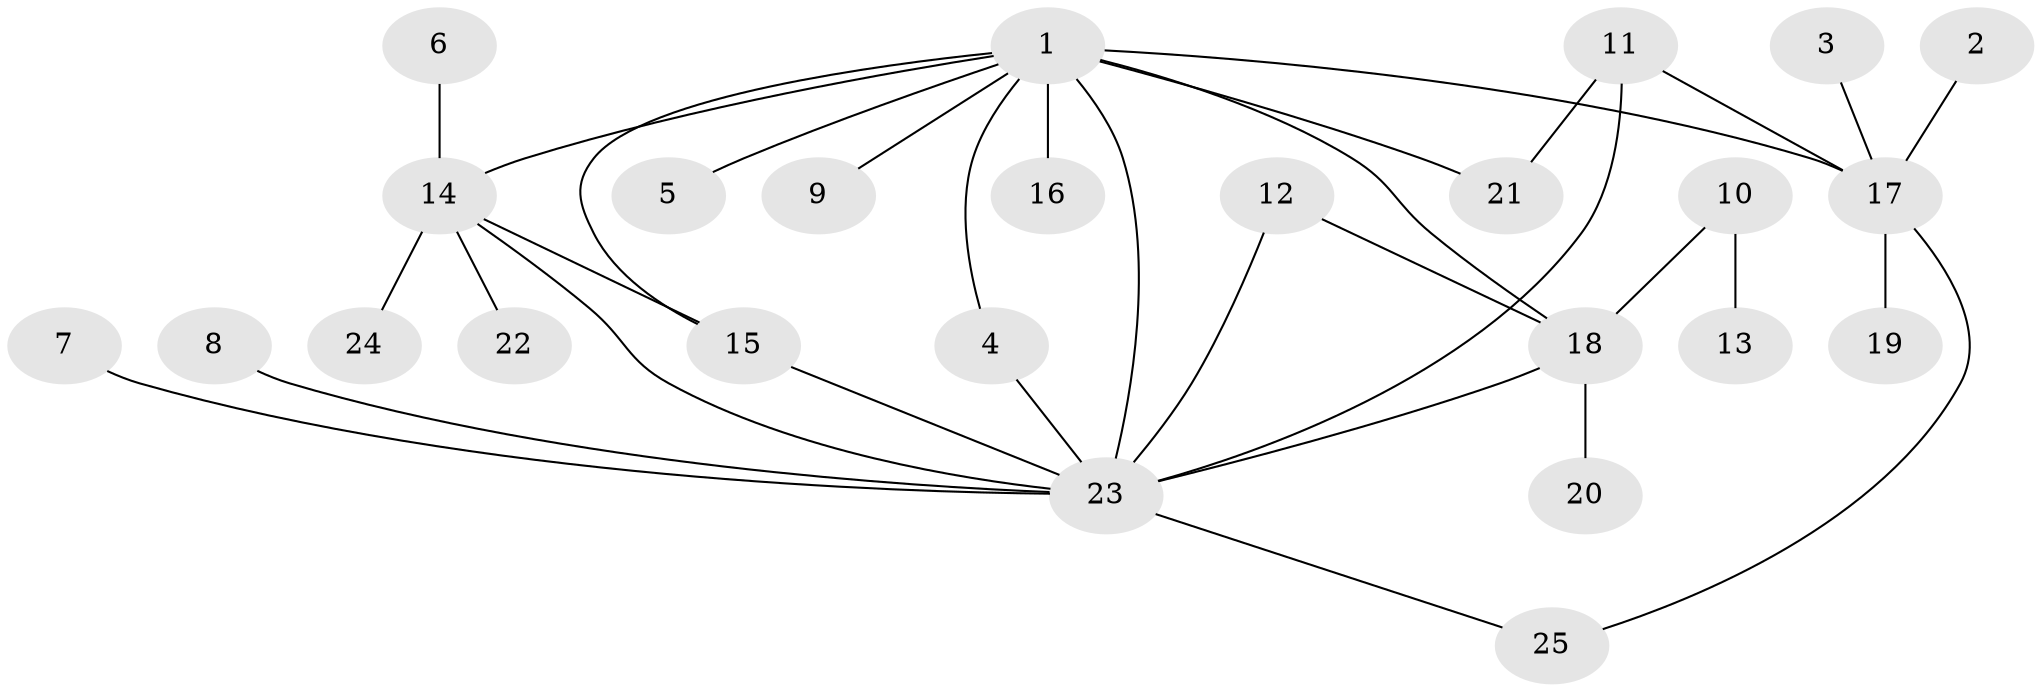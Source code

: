 // original degree distribution, {4: 0.04081632653061224, 7: 0.061224489795918366, 2: 0.16326530612244897, 12: 0.02040816326530612, 5: 0.02040816326530612, 10: 0.02040816326530612, 3: 0.10204081632653061, 6: 0.02040816326530612, 1: 0.5510204081632653}
// Generated by graph-tools (version 1.1) at 2025/26/03/09/25 03:26:44]
// undirected, 25 vertices, 33 edges
graph export_dot {
graph [start="1"]
  node [color=gray90,style=filled];
  1;
  2;
  3;
  4;
  5;
  6;
  7;
  8;
  9;
  10;
  11;
  12;
  13;
  14;
  15;
  16;
  17;
  18;
  19;
  20;
  21;
  22;
  23;
  24;
  25;
  1 -- 4 [weight=1.0];
  1 -- 5 [weight=1.0];
  1 -- 9 [weight=1.0];
  1 -- 14 [weight=1.0];
  1 -- 15 [weight=2.0];
  1 -- 16 [weight=1.0];
  1 -- 17 [weight=3.0];
  1 -- 18 [weight=1.0];
  1 -- 21 [weight=1.0];
  1 -- 23 [weight=1.0];
  2 -- 17 [weight=1.0];
  3 -- 17 [weight=1.0];
  4 -- 23 [weight=1.0];
  6 -- 14 [weight=1.0];
  7 -- 23 [weight=1.0];
  8 -- 23 [weight=1.0];
  10 -- 13 [weight=1.0];
  10 -- 18 [weight=1.0];
  11 -- 17 [weight=1.0];
  11 -- 21 [weight=1.0];
  11 -- 23 [weight=1.0];
  12 -- 18 [weight=1.0];
  12 -- 23 [weight=1.0];
  14 -- 15 [weight=1.0];
  14 -- 22 [weight=1.0];
  14 -- 23 [weight=1.0];
  14 -- 24 [weight=1.0];
  15 -- 23 [weight=1.0];
  17 -- 19 [weight=1.0];
  17 -- 25 [weight=1.0];
  18 -- 20 [weight=1.0];
  18 -- 23 [weight=1.0];
  23 -- 25 [weight=1.0];
}
